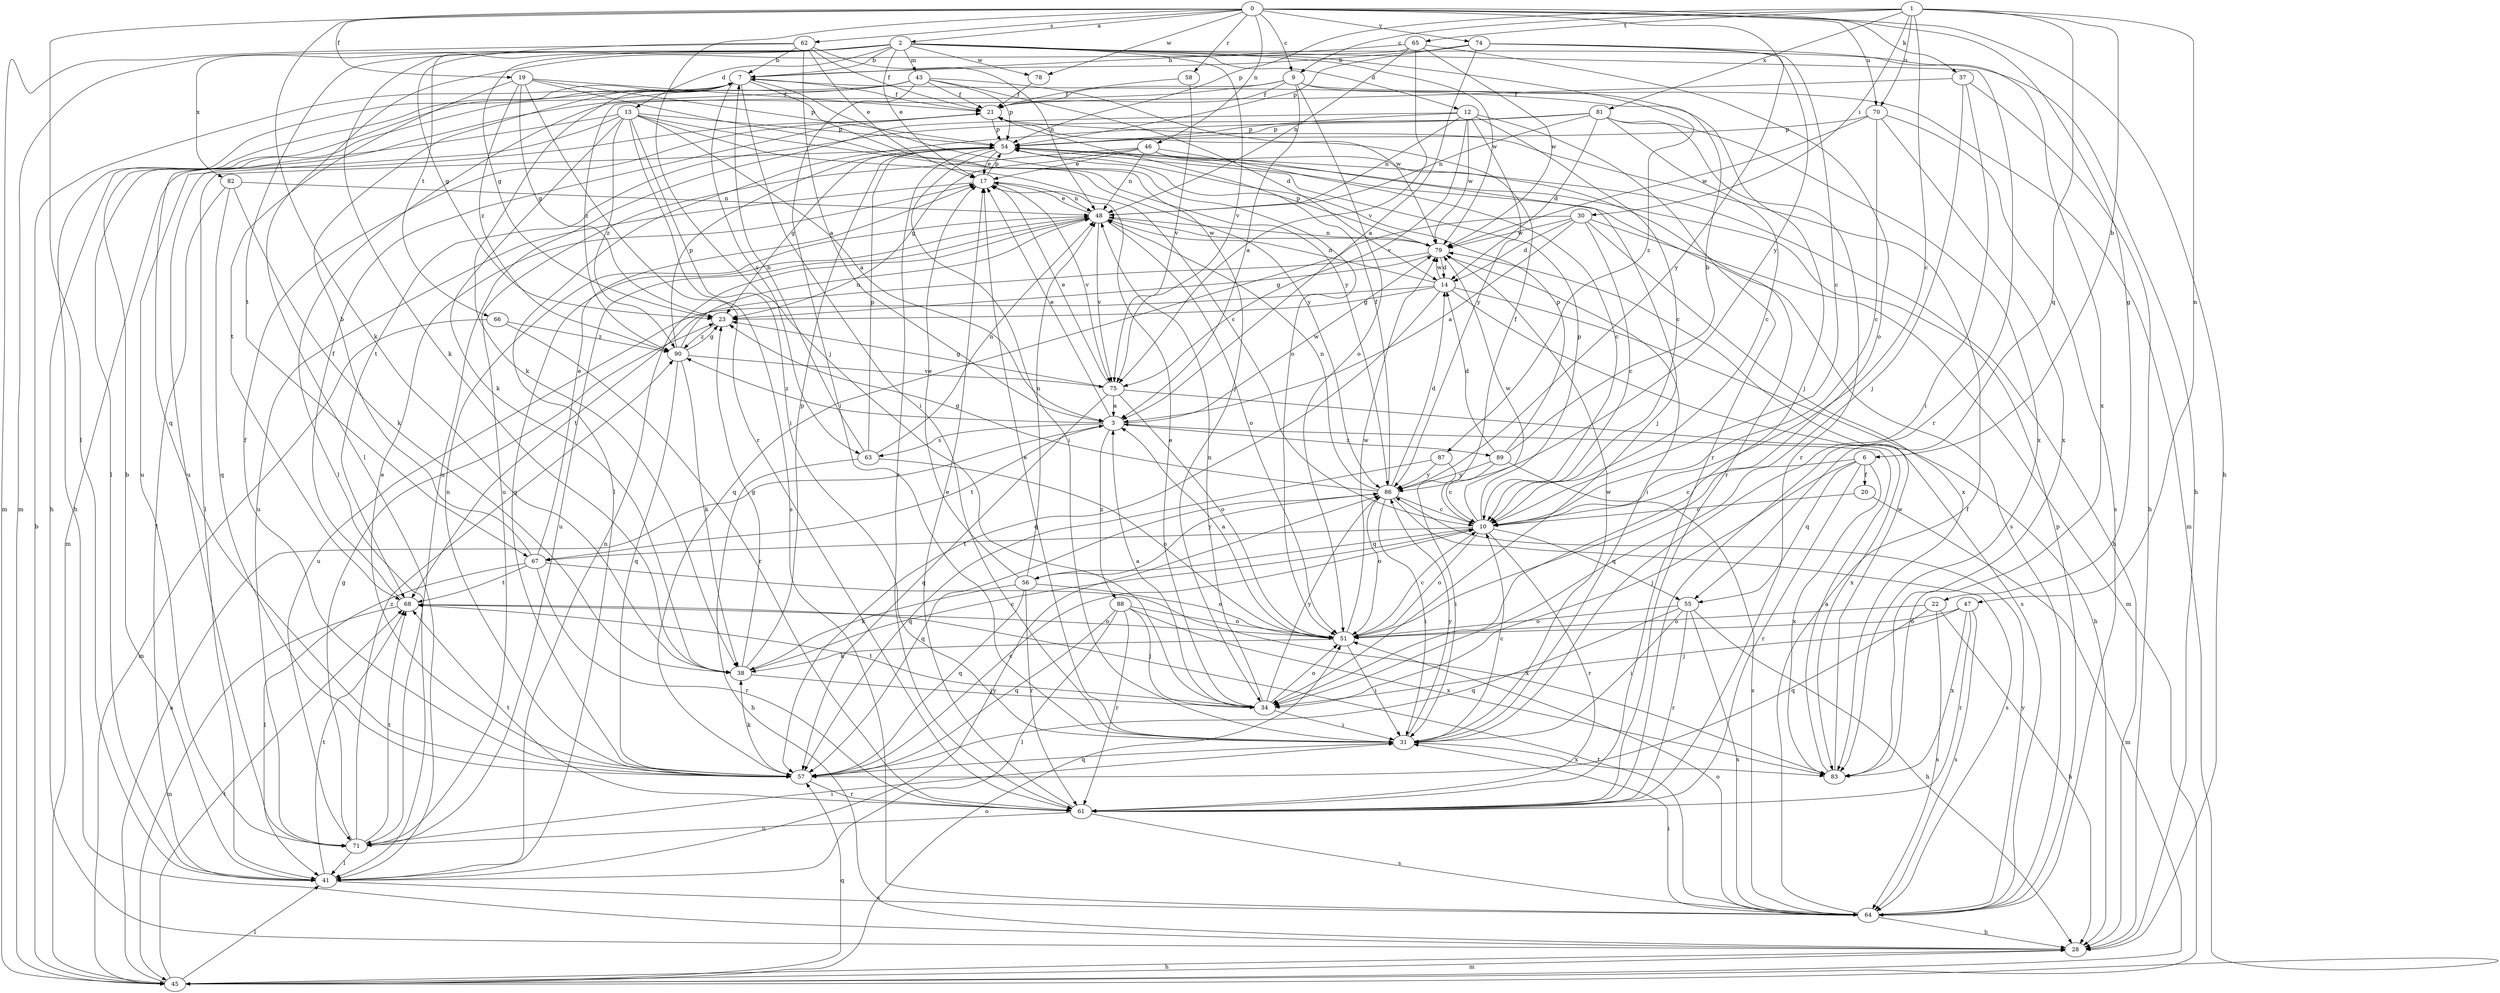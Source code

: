 strict digraph  {
0;
1;
2;
3;
6;
7;
9;
10;
12;
13;
14;
17;
19;
20;
21;
22;
23;
28;
30;
31;
34;
37;
38;
41;
43;
45;
46;
47;
48;
51;
54;
55;
56;
57;
58;
61;
62;
63;
64;
65;
66;
67;
68;
70;
71;
74;
75;
78;
79;
81;
82;
83;
86;
87;
88;
89;
90;
0 -> 2  [label=a];
0 -> 9  [label=c];
0 -> 19  [label=f];
0 -> 22  [label=g];
0 -> 28  [label=h];
0 -> 34  [label=j];
0 -> 37  [label=k];
0 -> 38  [label=k];
0 -> 41  [label=l];
0 -> 46  [label=n];
0 -> 58  [label=r];
0 -> 62  [label=s];
0 -> 70  [label=u];
0 -> 74  [label=v];
0 -> 78  [label=w];
0 -> 86  [label=y];
1 -> 6  [label=b];
1 -> 9  [label=c];
1 -> 10  [label=c];
1 -> 30  [label=i];
1 -> 47  [label=n];
1 -> 54  [label=p];
1 -> 55  [label=q];
1 -> 65  [label=t];
1 -> 70  [label=u];
1 -> 81  [label=x];
2 -> 7  [label=b];
2 -> 12  [label=d];
2 -> 13  [label=d];
2 -> 17  [label=e];
2 -> 23  [label=g];
2 -> 28  [label=h];
2 -> 38  [label=k];
2 -> 43  [label=m];
2 -> 45  [label=m];
2 -> 61  [label=r];
2 -> 66  [label=t];
2 -> 67  [label=t];
2 -> 75  [label=v];
2 -> 78  [label=w];
2 -> 79  [label=w];
2 -> 82  [label=x];
2 -> 87  [label=z];
3 -> 17  [label=e];
3 -> 63  [label=s];
3 -> 67  [label=t];
3 -> 79  [label=w];
3 -> 88  [label=z];
3 -> 89  [label=z];
3 -> 90  [label=z];
6 -> 10  [label=c];
6 -> 20  [label=f];
6 -> 34  [label=j];
6 -> 55  [label=q];
6 -> 61  [label=r];
6 -> 83  [label=x];
7 -> 21  [label=f];
7 -> 28  [label=h];
7 -> 31  [label=i];
7 -> 34  [label=j];
7 -> 38  [label=k];
7 -> 51  [label=o];
7 -> 63  [label=s];
9 -> 3  [label=a];
9 -> 21  [label=f];
9 -> 34  [label=j];
9 -> 41  [label=l];
9 -> 45  [label=m];
9 -> 51  [label=o];
9 -> 90  [label=z];
10 -> 21  [label=f];
10 -> 51  [label=o];
10 -> 54  [label=p];
10 -> 55  [label=q];
10 -> 56  [label=q];
10 -> 61  [label=r];
10 -> 67  [label=t];
10 -> 79  [label=w];
12 -> 10  [label=c];
12 -> 48  [label=n];
12 -> 54  [label=p];
12 -> 61  [label=r];
12 -> 71  [label=u];
12 -> 75  [label=v];
12 -> 79  [label=w];
12 -> 86  [label=y];
13 -> 3  [label=a];
13 -> 10  [label=c];
13 -> 31  [label=i];
13 -> 38  [label=k];
13 -> 45  [label=m];
13 -> 54  [label=p];
13 -> 64  [label=s];
13 -> 71  [label=u];
13 -> 86  [label=y];
13 -> 90  [label=z];
14 -> 23  [label=g];
14 -> 28  [label=h];
14 -> 48  [label=n];
14 -> 57  [label=q];
14 -> 64  [label=s];
14 -> 71  [label=u];
14 -> 79  [label=w];
17 -> 48  [label=n];
17 -> 54  [label=p];
17 -> 71  [label=u];
17 -> 75  [label=v];
19 -> 21  [label=f];
19 -> 23  [label=g];
19 -> 54  [label=p];
19 -> 61  [label=r];
19 -> 68  [label=t];
19 -> 86  [label=y];
19 -> 90  [label=z];
20 -> 10  [label=c];
20 -> 45  [label=m];
21 -> 54  [label=p];
21 -> 71  [label=u];
22 -> 28  [label=h];
22 -> 51  [label=o];
22 -> 57  [label=q];
22 -> 64  [label=s];
23 -> 90  [label=z];
28 -> 45  [label=m];
30 -> 3  [label=a];
30 -> 10  [label=c];
30 -> 14  [label=d];
30 -> 45  [label=m];
30 -> 57  [label=q];
30 -> 79  [label=w];
30 -> 83  [label=x];
31 -> 10  [label=c];
31 -> 17  [label=e];
31 -> 57  [label=q];
31 -> 79  [label=w];
31 -> 83  [label=x];
31 -> 86  [label=y];
34 -> 3  [label=a];
34 -> 17  [label=e];
34 -> 31  [label=i];
34 -> 48  [label=n];
34 -> 51  [label=o];
34 -> 68  [label=t];
34 -> 86  [label=y];
37 -> 21  [label=f];
37 -> 28  [label=h];
37 -> 31  [label=i];
37 -> 34  [label=j];
38 -> 10  [label=c];
38 -> 23  [label=g];
38 -> 34  [label=j];
38 -> 54  [label=p];
41 -> 7  [label=b];
41 -> 48  [label=n];
41 -> 64  [label=s];
41 -> 68  [label=t];
41 -> 86  [label=y];
43 -> 14  [label=d];
43 -> 21  [label=f];
43 -> 28  [label=h];
43 -> 31  [label=i];
43 -> 41  [label=l];
43 -> 54  [label=p];
43 -> 57  [label=q];
43 -> 79  [label=w];
45 -> 3  [label=a];
45 -> 7  [label=b];
45 -> 28  [label=h];
45 -> 41  [label=l];
45 -> 51  [label=o];
45 -> 57  [label=q];
45 -> 68  [label=t];
46 -> 10  [label=c];
46 -> 17  [label=e];
46 -> 23  [label=g];
46 -> 34  [label=j];
46 -> 48  [label=n];
46 -> 61  [label=r];
46 -> 71  [label=u];
47 -> 34  [label=j];
47 -> 51  [label=o];
47 -> 61  [label=r];
47 -> 64  [label=s];
47 -> 83  [label=x];
48 -> 17  [label=e];
48 -> 51  [label=o];
48 -> 57  [label=q];
48 -> 71  [label=u];
48 -> 75  [label=v];
48 -> 79  [label=w];
51 -> 3  [label=a];
51 -> 10  [label=c];
51 -> 31  [label=i];
51 -> 38  [label=k];
51 -> 79  [label=w];
54 -> 17  [label=e];
54 -> 23  [label=g];
54 -> 28  [label=h];
54 -> 31  [label=i];
54 -> 41  [label=l];
54 -> 61  [label=r];
54 -> 64  [label=s];
55 -> 28  [label=h];
55 -> 31  [label=i];
55 -> 51  [label=o];
55 -> 57  [label=q];
55 -> 61  [label=r];
55 -> 64  [label=s];
56 -> 17  [label=e];
56 -> 38  [label=k];
56 -> 48  [label=n];
56 -> 51  [label=o];
56 -> 57  [label=q];
56 -> 61  [label=r];
56 -> 86  [label=y];
57 -> 10  [label=c];
57 -> 17  [label=e];
57 -> 21  [label=f];
57 -> 38  [label=k];
57 -> 48  [label=n];
57 -> 61  [label=r];
58 -> 21  [label=f];
58 -> 75  [label=v];
61 -> 17  [label=e];
61 -> 64  [label=s];
61 -> 68  [label=t];
61 -> 71  [label=u];
62 -> 3  [label=a];
62 -> 7  [label=b];
62 -> 17  [label=e];
62 -> 21  [label=f];
62 -> 23  [label=g];
62 -> 45  [label=m];
62 -> 48  [label=n];
63 -> 7  [label=b];
63 -> 28  [label=h];
63 -> 48  [label=n];
63 -> 51  [label=o];
63 -> 54  [label=p];
64 -> 21  [label=f];
64 -> 28  [label=h];
64 -> 31  [label=i];
64 -> 51  [label=o];
64 -> 54  [label=p];
64 -> 68  [label=t];
64 -> 86  [label=y];
65 -> 7  [label=b];
65 -> 41  [label=l];
65 -> 48  [label=n];
65 -> 51  [label=o];
65 -> 75  [label=v];
65 -> 79  [label=w];
66 -> 45  [label=m];
66 -> 61  [label=r];
66 -> 90  [label=z];
67 -> 7  [label=b];
67 -> 17  [label=e];
67 -> 41  [label=l];
67 -> 61  [label=r];
67 -> 68  [label=t];
67 -> 83  [label=x];
68 -> 21  [label=f];
68 -> 45  [label=m];
68 -> 51  [label=o];
70 -> 10  [label=c];
70 -> 54  [label=p];
70 -> 64  [label=s];
70 -> 79  [label=w];
70 -> 83  [label=x];
71 -> 23  [label=g];
71 -> 31  [label=i];
71 -> 41  [label=l];
71 -> 68  [label=t];
71 -> 90  [label=z];
74 -> 3  [label=a];
74 -> 7  [label=b];
74 -> 10  [label=c];
74 -> 54  [label=p];
74 -> 83  [label=x];
74 -> 86  [label=y];
75 -> 3  [label=a];
75 -> 17  [label=e];
75 -> 23  [label=g];
75 -> 51  [label=o];
75 -> 57  [label=q];
75 -> 83  [label=x];
78 -> 21  [label=f];
79 -> 14  [label=d];
79 -> 23  [label=g];
79 -> 31  [label=i];
79 -> 48  [label=n];
79 -> 54  [label=p];
79 -> 68  [label=t];
81 -> 10  [label=c];
81 -> 14  [label=d];
81 -> 41  [label=l];
81 -> 48  [label=n];
81 -> 54  [label=p];
81 -> 61  [label=r];
81 -> 68  [label=t];
81 -> 83  [label=x];
82 -> 38  [label=k];
82 -> 41  [label=l];
82 -> 48  [label=n];
82 -> 57  [label=q];
83 -> 3  [label=a];
83 -> 79  [label=w];
86 -> 10  [label=c];
86 -> 14  [label=d];
86 -> 21  [label=f];
86 -> 23  [label=g];
86 -> 31  [label=i];
86 -> 48  [label=n];
86 -> 51  [label=o];
86 -> 57  [label=q];
86 -> 64  [label=s];
87 -> 31  [label=i];
87 -> 57  [label=q];
87 -> 86  [label=y];
88 -> 34  [label=j];
88 -> 41  [label=l];
88 -> 51  [label=o];
88 -> 57  [label=q];
88 -> 61  [label=r];
88 -> 83  [label=x];
89 -> 7  [label=b];
89 -> 10  [label=c];
89 -> 14  [label=d];
89 -> 54  [label=p];
89 -> 64  [label=s];
89 -> 86  [label=y];
90 -> 23  [label=g];
90 -> 38  [label=k];
90 -> 48  [label=n];
90 -> 54  [label=p];
90 -> 57  [label=q];
90 -> 75  [label=v];
}
